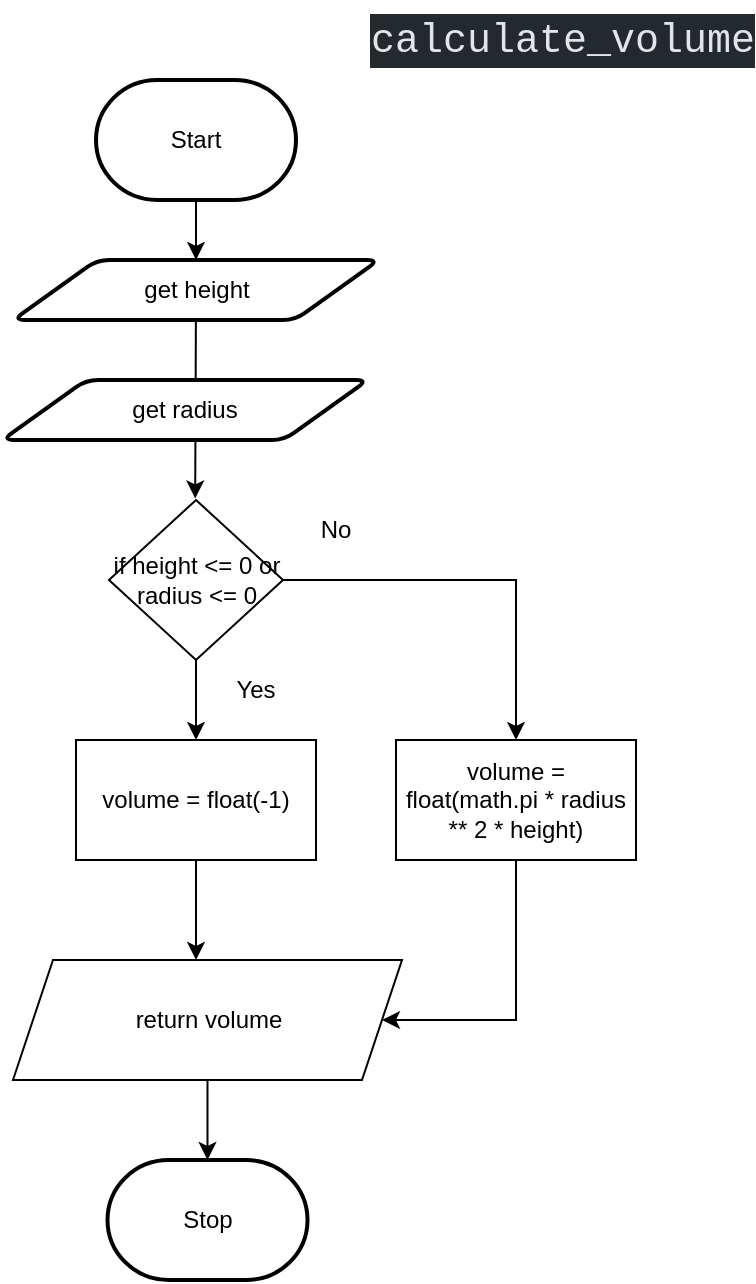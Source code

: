 <mxfile>
    <diagram id="rRbzi94DjYtUf3qIHJvX" name="Page-1">
        <mxGraphModel dx="614" dy="264" grid="1" gridSize="10" guides="1" tooltips="1" connect="1" arrows="1" fold="1" page="1" pageScale="1" pageWidth="827" pageHeight="1169" math="0" shadow="0">
            <root>
                <mxCell id="0"/>
                <mxCell id="1" parent="0"/>
                <mxCell id="96" style="edgeStyle=none;html=1;entryX=0.5;entryY=0;entryDx=0;entryDy=0;" parent="1" source="2" target="3" edge="1">
                    <mxGeometry relative="1" as="geometry"/>
                </mxCell>
                <mxCell id="2" value="Start" style="strokeWidth=2;html=1;shape=mxgraph.flowchart.terminator;whiteSpace=wrap;" parent="1" vertex="1">
                    <mxGeometry x="217" y="70" width="100" height="60" as="geometry"/>
                </mxCell>
                <mxCell id="6" style="edgeStyle=none;html=1;entryX=0.58;entryY=-0.013;entryDx=0;entryDy=0;entryPerimeter=0;" parent="1" source="3" edge="1">
                    <mxGeometry relative="1" as="geometry">
                        <mxPoint x="266.6" y="279.22" as="targetPoint"/>
                    </mxGeometry>
                </mxCell>
                <mxCell id="3" value="get height" style="shape=parallelogram;html=1;strokeWidth=2;perimeter=parallelogramPerimeter;whiteSpace=wrap;rounded=1;arcSize=12;size=0.23;" parent="1" vertex="1">
                    <mxGeometry x="175.5" y="160" width="183" height="30" as="geometry"/>
                </mxCell>
                <mxCell id="9" value="Stop" style="strokeWidth=2;html=1;shape=mxgraph.flowchart.terminator;whiteSpace=wrap;" parent="1" vertex="1">
                    <mxGeometry x="222.75" y="610" width="100" height="60" as="geometry"/>
                </mxCell>
                <mxCell id="27" style="edgeStyle=orthogonalEdgeStyle;html=1;strokeColor=none;rounded=0;startArrow=none;" parent="1" edge="1">
                    <mxGeometry relative="1" as="geometry">
                        <mxPoint x="447" y="335" as="targetPoint"/>
                        <mxPoint x="427" y="360" as="sourcePoint"/>
                    </mxGeometry>
                </mxCell>
                <mxCell id="138" value="&lt;div style=&quot;color: rgb(225 , 228 , 232) ; background-color: rgb(36 , 41 , 46) ; font-family: &amp;#34;comic mono&amp;#34; , &amp;#34;consolas&amp;#34; , &amp;#34;courier new&amp;#34; , monospace , &amp;#34;consolas&amp;#34; , &amp;#34;courier new&amp;#34; , monospace ; font-weight: normal ; font-size: 20px ; line-height: 27px&quot;&gt;calculate_volume&lt;/div&gt;" style="text;strokeColor=none;fillColor=none;html=1;fontSize=24;fontStyle=1;verticalAlign=middle;align=center;fontFamily=Helvetica;fontColor=#F0F0F0;" parent="1" vertex="1">
                    <mxGeometry x="400" y="30" width="100" height="40" as="geometry"/>
                </mxCell>
                <mxCell id="143" style="edgeStyle=none;html=1;" parent="1" source="142" edge="1">
                    <mxGeometry relative="1" as="geometry">
                        <mxPoint x="267" y="510" as="targetPoint"/>
                    </mxGeometry>
                </mxCell>
                <mxCell id="142" value="volume = float(-1)" style="rounded=0;whiteSpace=wrap;html=1;" parent="1" vertex="1">
                    <mxGeometry x="207" y="400" width="120" height="60" as="geometry"/>
                </mxCell>
                <mxCell id="146" style="edgeStyle=none;html=1;entryX=0.5;entryY=0;entryDx=0;entryDy=0;entryPerimeter=0;fontColor=#F0F0F0;" parent="1" source="144" target="9" edge="1">
                    <mxGeometry relative="1" as="geometry"/>
                </mxCell>
                <mxCell id="144" value="return volume" style="shape=parallelogram;perimeter=parallelogramPerimeter;whiteSpace=wrap;html=1;fixedSize=1;" parent="1" vertex="1">
                    <mxGeometry x="175.5" y="510" width="194.5" height="60" as="geometry"/>
                </mxCell>
                <mxCell id="180" style="edgeStyle=orthogonalEdgeStyle;rounded=0;html=1;" parent="1" source="149" target="144" edge="1">
                    <mxGeometry relative="1" as="geometry">
                        <Array as="points">
                            <mxPoint x="427" y="540"/>
                        </Array>
                    </mxGeometry>
                </mxCell>
                <mxCell id="149" value="volume = -1" style="rounded=0;whiteSpace=wrap;html=1;" parent="1" vertex="1">
                    <mxGeometry x="367" y="400" width="120" height="60" as="geometry"/>
                </mxCell>
                <mxCell id="161" value="Yes" style="text;html=1;strokeColor=none;fillColor=none;align=center;verticalAlign=middle;whiteSpace=wrap;rounded=0;" parent="1" vertex="1">
                    <mxGeometry x="267" y="360" width="60" height="30" as="geometry"/>
                </mxCell>
                <mxCell id="169" value="No" style="text;html=1;strokeColor=none;fillColor=none;align=center;verticalAlign=middle;whiteSpace=wrap;rounded=0;" parent="1" vertex="1">
                    <mxGeometry x="307" y="280" width="60" height="30" as="geometry"/>
                </mxCell>
                <mxCell id="177" value="get radius" style="shape=parallelogram;html=1;strokeWidth=2;perimeter=parallelogramPerimeter;whiteSpace=wrap;rounded=1;arcSize=12;size=0.23;" parent="1" vertex="1">
                    <mxGeometry x="170" y="220" width="183" height="30" as="geometry"/>
                </mxCell>
                <mxCell id="178" value="" style="edgeStyle=orthogonalEdgeStyle;html=1;strokeColor=none;rounded=0;endArrow=none;" parent="1" edge="1">
                    <mxGeometry relative="1" as="geometry">
                        <mxPoint x="427" y="360" as="targetPoint"/>
                        <mxPoint x="362" y="395" as="sourcePoint"/>
                    </mxGeometry>
                </mxCell>
                <mxCell id="187" style="edgeStyle=orthogonalEdgeStyle;html=1;entryX=0.5;entryY=0;entryDx=0;entryDy=0;rounded=0;" edge="1" parent="1" source="164" target="186">
                    <mxGeometry relative="1" as="geometry"/>
                </mxCell>
                <mxCell id="191" style="edgeStyle=orthogonalEdgeStyle;rounded=0;html=1;entryX=0.5;entryY=0;entryDx=0;entryDy=0;" edge="1" parent="1" source="164" target="142">
                    <mxGeometry relative="1" as="geometry"/>
                </mxCell>
                <mxCell id="164" value="if height &amp;lt;= 0 or radius &amp;lt;= 0" style="rhombus;whiteSpace=wrap;html=1;" parent="1" vertex="1">
                    <mxGeometry x="223.5" y="280" width="87" height="80" as="geometry"/>
                </mxCell>
                <mxCell id="186" value="volume = float(math.pi * radius ** 2 * height)" style="rounded=0;whiteSpace=wrap;html=1;" vertex="1" parent="1">
                    <mxGeometry x="367" y="400" width="120" height="60" as="geometry"/>
                </mxCell>
            </root>
        </mxGraphModel>
    </diagram>
</mxfile>
